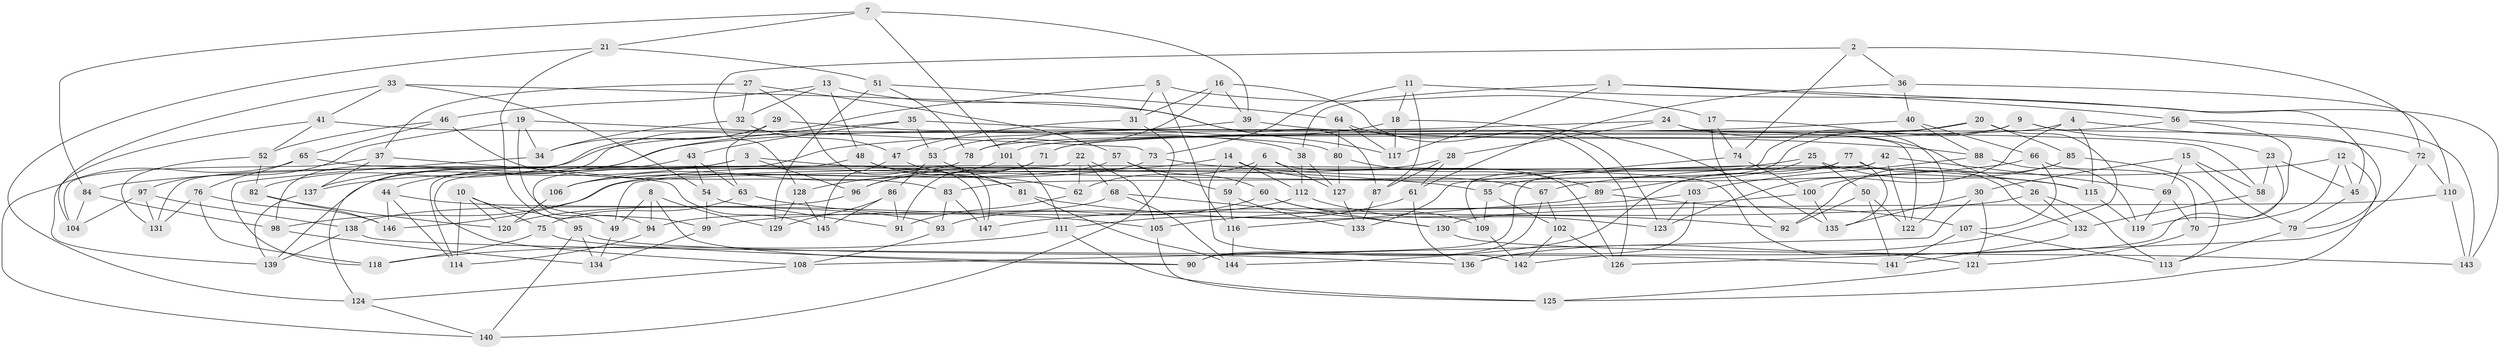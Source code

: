 // coarse degree distribution, {12: 0.0273972602739726, 6: 0.2602739726027397, 4: 0.4520547945205479, 13: 0.0273972602739726, 9: 0.0410958904109589, 8: 0.0821917808219178, 10: 0.0410958904109589, 5: 0.0547945205479452, 3: 0.0136986301369863}
// Generated by graph-tools (version 1.1) at 2025/21/03/04/25 18:21:01]
// undirected, 147 vertices, 294 edges
graph export_dot {
graph [start="1"]
  node [color=gray90,style=filled];
  1;
  2;
  3;
  4;
  5;
  6;
  7;
  8;
  9;
  10;
  11;
  12;
  13;
  14;
  15;
  16;
  17;
  18;
  19;
  20;
  21;
  22;
  23;
  24;
  25;
  26;
  27;
  28;
  29;
  30;
  31;
  32;
  33;
  34;
  35;
  36;
  37;
  38;
  39;
  40;
  41;
  42;
  43;
  44;
  45;
  46;
  47;
  48;
  49;
  50;
  51;
  52;
  53;
  54;
  55;
  56;
  57;
  58;
  59;
  60;
  61;
  62;
  63;
  64;
  65;
  66;
  67;
  68;
  69;
  70;
  71;
  72;
  73;
  74;
  75;
  76;
  77;
  78;
  79;
  80;
  81;
  82;
  83;
  84;
  85;
  86;
  87;
  88;
  89;
  90;
  91;
  92;
  93;
  94;
  95;
  96;
  97;
  98;
  99;
  100;
  101;
  102;
  103;
  104;
  105;
  106;
  107;
  108;
  109;
  110;
  111;
  112;
  113;
  114;
  115;
  116;
  117;
  118;
  119;
  120;
  121;
  122;
  123;
  124;
  125;
  126;
  127;
  128;
  129;
  130;
  131;
  132;
  133;
  134;
  135;
  136;
  137;
  138;
  139;
  140;
  141;
  142;
  143;
  144;
  145;
  146;
  147;
  1 -- 117;
  1 -- 56;
  1 -- 38;
  1 -- 45;
  2 -- 36;
  2 -- 74;
  2 -- 72;
  2 -- 128;
  3 -- 96;
  3 -- 137;
  3 -- 139;
  3 -- 55;
  4 -- 71;
  4 -- 123;
  4 -- 72;
  4 -- 115;
  5 -- 98;
  5 -- 116;
  5 -- 17;
  5 -- 31;
  6 -- 126;
  6 -- 62;
  6 -- 59;
  6 -- 127;
  7 -- 84;
  7 -- 21;
  7 -- 101;
  7 -- 39;
  8 -- 129;
  8 -- 90;
  8 -- 49;
  8 -- 94;
  9 -- 23;
  9 -- 55;
  9 -- 78;
  9 -- 79;
  10 -- 95;
  10 -- 75;
  10 -- 120;
  10 -- 114;
  11 -- 73;
  11 -- 143;
  11 -- 18;
  11 -- 87;
  12 -- 125;
  12 -- 67;
  12 -- 70;
  12 -- 45;
  13 -- 87;
  13 -- 32;
  13 -- 46;
  13 -- 48;
  14 -- 67;
  14 -- 112;
  14 -- 96;
  14 -- 142;
  15 -- 58;
  15 -- 30;
  15 -- 79;
  15 -- 69;
  16 -- 53;
  16 -- 31;
  16 -- 39;
  16 -- 123;
  17 -- 122;
  17 -- 92;
  17 -- 74;
  18 -- 135;
  18 -- 78;
  18 -- 117;
  19 -- 73;
  19 -- 99;
  19 -- 34;
  19 -- 97;
  20 -- 101;
  20 -- 109;
  20 -- 85;
  20 -- 136;
  21 -- 94;
  21 -- 124;
  21 -- 51;
  22 -- 108;
  22 -- 68;
  22 -- 62;
  22 -- 105;
  23 -- 58;
  23 -- 142;
  23 -- 45;
  24 -- 28;
  24 -- 26;
  24 -- 122;
  24 -- 137;
  25 -- 98;
  25 -- 50;
  25 -- 115;
  25 -- 89;
  26 -- 132;
  26 -- 99;
  26 -- 113;
  27 -- 147;
  27 -- 37;
  27 -- 57;
  27 -- 32;
  28 -- 61;
  28 -- 146;
  28 -- 87;
  29 -- 63;
  29 -- 38;
  29 -- 82;
  29 -- 34;
  30 -- 121;
  30 -- 108;
  30 -- 135;
  31 -- 47;
  31 -- 140;
  32 -- 34;
  32 -- 47;
  33 -- 41;
  33 -- 117;
  33 -- 104;
  33 -- 54;
  34 -- 118;
  35 -- 53;
  35 -- 44;
  35 -- 58;
  35 -- 43;
  36 -- 40;
  36 -- 110;
  36 -- 61;
  37 -- 145;
  37 -- 104;
  37 -- 137;
  38 -- 127;
  38 -- 112;
  39 -- 131;
  39 -- 88;
  40 -- 114;
  40 -- 66;
  40 -- 88;
  41 -- 139;
  41 -- 52;
  41 -- 80;
  42 -- 69;
  42 -- 122;
  42 -- 49;
  42 -- 90;
  43 -- 54;
  43 -- 124;
  43 -- 63;
  44 -- 93;
  44 -- 114;
  44 -- 146;
  45 -- 79;
  46 -- 65;
  46 -- 52;
  46 -- 83;
  47 -- 145;
  47 -- 62;
  48 -- 147;
  48 -- 81;
  48 -- 49;
  49 -- 134;
  50 -- 141;
  50 -- 122;
  50 -- 92;
  51 -- 64;
  51 -- 78;
  51 -- 129;
  52 -- 82;
  52 -- 131;
  53 -- 86;
  53 -- 81;
  54 -- 91;
  54 -- 99;
  55 -- 109;
  55 -- 102;
  56 -- 119;
  56 -- 71;
  56 -- 143;
  57 -- 59;
  57 -- 60;
  57 -- 106;
  58 -- 132;
  59 -- 133;
  59 -- 116;
  60 -- 130;
  60 -- 109;
  60 -- 93;
  61 -- 136;
  61 -- 111;
  62 -- 91;
  63 -- 75;
  63 -- 105;
  64 -- 80;
  64 -- 126;
  64 -- 117;
  65 -- 140;
  65 -- 121;
  65 -- 76;
  66 -- 70;
  66 -- 107;
  66 -- 84;
  67 -- 102;
  67 -- 90;
  68 -- 130;
  68 -- 144;
  68 -- 94;
  69 -- 70;
  69 -- 119;
  70 -- 121;
  71 -- 91;
  71 -- 96;
  72 -- 110;
  72 -- 126;
  73 -- 106;
  73 -- 115;
  74 -- 100;
  74 -- 133;
  75 -- 118;
  75 -- 90;
  76 -- 146;
  76 -- 118;
  76 -- 131;
  77 -- 144;
  77 -- 132;
  77 -- 83;
  77 -- 135;
  78 -- 106;
  79 -- 113;
  80 -- 89;
  80 -- 127;
  81 -- 144;
  81 -- 92;
  82 -- 146;
  82 -- 120;
  83 -- 147;
  83 -- 93;
  84 -- 98;
  84 -- 104;
  85 -- 113;
  85 -- 92;
  85 -- 100;
  86 -- 91;
  86 -- 145;
  86 -- 129;
  87 -- 133;
  88 -- 103;
  88 -- 119;
  89 -- 107;
  89 -- 116;
  93 -- 108;
  94 -- 114;
  95 -- 140;
  95 -- 134;
  95 -- 136;
  96 -- 138;
  97 -- 131;
  97 -- 138;
  97 -- 104;
  98 -- 134;
  99 -- 134;
  100 -- 135;
  100 -- 105;
  101 -- 128;
  101 -- 111;
  102 -- 142;
  102 -- 126;
  103 -- 123;
  103 -- 136;
  103 -- 147;
  105 -- 125;
  106 -- 120;
  107 -- 141;
  107 -- 113;
  108 -- 124;
  109 -- 142;
  110 -- 130;
  110 -- 143;
  111 -- 125;
  111 -- 118;
  112 -- 123;
  112 -- 120;
  115 -- 119;
  116 -- 144;
  121 -- 125;
  124 -- 140;
  127 -- 133;
  128 -- 129;
  128 -- 145;
  130 -- 143;
  132 -- 141;
  137 -- 139;
  138 -- 139;
  138 -- 141;
}
